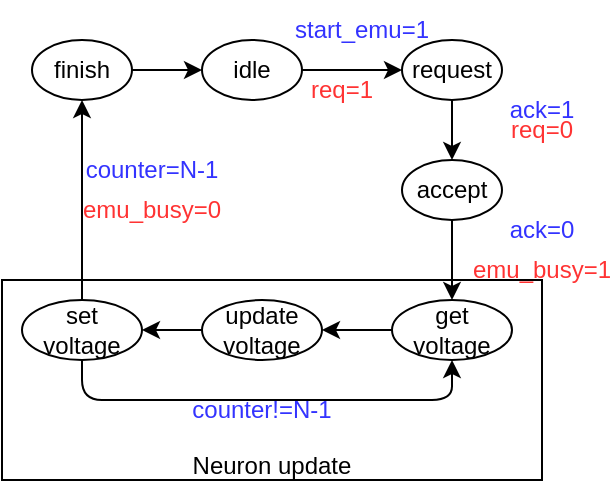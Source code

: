 <mxfile version="26.1.1">
  <diagram name="Page-1" id="Bll3mSoCo_iuJiPyiwtn">
    <mxGraphModel dx="683" dy="378" grid="1" gridSize="10" guides="1" tooltips="1" connect="1" arrows="1" fold="1" page="1" pageScale="1" pageWidth="850" pageHeight="1100" math="0" shadow="0">
      <root>
        <mxCell id="0" />
        <mxCell id="1" parent="0" />
        <mxCell id="VEaSsE62jDZdbeiAd7b5-24" style="edgeStyle=orthogonalEdgeStyle;rounded=0;orthogonalLoop=1;jettySize=auto;html=1;exitX=1;exitY=0.5;exitDx=0;exitDy=0;" edge="1" parent="1" source="VEaSsE62jDZdbeiAd7b5-1" target="VEaSsE62jDZdbeiAd7b5-2">
          <mxGeometry relative="1" as="geometry" />
        </mxCell>
        <mxCell id="VEaSsE62jDZdbeiAd7b5-1" value="idle" style="ellipse;whiteSpace=wrap;html=1;" vertex="1" parent="1">
          <mxGeometry x="110" y="180" width="50" height="30" as="geometry" />
        </mxCell>
        <mxCell id="VEaSsE62jDZdbeiAd7b5-10" style="edgeStyle=orthogonalEdgeStyle;rounded=0;orthogonalLoop=1;jettySize=auto;html=1;exitX=0.5;exitY=1;exitDx=0;exitDy=0;entryX=0.5;entryY=0;entryDx=0;entryDy=0;" edge="1" parent="1" source="VEaSsE62jDZdbeiAd7b5-2" target="VEaSsE62jDZdbeiAd7b5-9">
          <mxGeometry relative="1" as="geometry" />
        </mxCell>
        <mxCell id="VEaSsE62jDZdbeiAd7b5-2" value="request" style="ellipse;whiteSpace=wrap;html=1;" vertex="1" parent="1">
          <mxGeometry x="210" y="180" width="50" height="30" as="geometry" />
        </mxCell>
        <mxCell id="VEaSsE62jDZdbeiAd7b5-5" value="&lt;span style=&quot;color: rgb(51, 51, 255);&quot;&gt;start_emu=1&lt;/span&gt;" style="text;html=1;align=center;verticalAlign=middle;whiteSpace=wrap;rounded=0;" vertex="1" parent="1">
          <mxGeometry x="160" y="160" width="60" height="30" as="geometry" />
        </mxCell>
        <mxCell id="VEaSsE62jDZdbeiAd7b5-6" value="&lt;div&gt;&lt;span style=&quot;color: rgb(255, 51, 51);&quot;&gt;req=1&lt;/span&gt;&lt;/div&gt;" style="text;html=1;align=center;verticalAlign=middle;whiteSpace=wrap;rounded=0;" vertex="1" parent="1">
          <mxGeometry x="150" y="190" width="60" height="30" as="geometry" />
        </mxCell>
        <mxCell id="VEaSsE62jDZdbeiAd7b5-14" style="edgeStyle=orthogonalEdgeStyle;rounded=0;orthogonalLoop=1;jettySize=auto;html=1;exitX=0.5;exitY=1;exitDx=0;exitDy=0;entryX=0.5;entryY=0;entryDx=0;entryDy=0;" edge="1" parent="1" source="VEaSsE62jDZdbeiAd7b5-9" target="VEaSsE62jDZdbeiAd7b5-13">
          <mxGeometry relative="1" as="geometry" />
        </mxCell>
        <mxCell id="VEaSsE62jDZdbeiAd7b5-9" value="accept" style="ellipse;whiteSpace=wrap;html=1;" vertex="1" parent="1">
          <mxGeometry x="210" y="240" width="50" height="30" as="geometry" />
        </mxCell>
        <mxCell id="VEaSsE62jDZdbeiAd7b5-11" value="&lt;span style=&quot;color: rgb(51, 51, 255);&quot;&gt;ack=1&lt;/span&gt;" style="text;html=1;align=center;verticalAlign=middle;whiteSpace=wrap;rounded=0;" vertex="1" parent="1">
          <mxGeometry x="250" y="200" width="60" height="30" as="geometry" />
        </mxCell>
        <mxCell id="VEaSsE62jDZdbeiAd7b5-12" value="&lt;div&gt;&lt;span style=&quot;color: rgb(255, 51, 51);&quot;&gt;req=0&lt;/span&gt;&lt;/div&gt;" style="text;html=1;align=center;verticalAlign=middle;whiteSpace=wrap;rounded=0;" vertex="1" parent="1">
          <mxGeometry x="250" y="210" width="60" height="30" as="geometry" />
        </mxCell>
        <mxCell id="VEaSsE62jDZdbeiAd7b5-20" style="edgeStyle=orthogonalEdgeStyle;rounded=0;orthogonalLoop=1;jettySize=auto;html=1;exitX=0;exitY=0.5;exitDx=0;exitDy=0;entryX=1;entryY=0.5;entryDx=0;entryDy=0;" edge="1" parent="1" source="VEaSsE62jDZdbeiAd7b5-13" target="VEaSsE62jDZdbeiAd7b5-18">
          <mxGeometry relative="1" as="geometry" />
        </mxCell>
        <mxCell id="VEaSsE62jDZdbeiAd7b5-13" value="&lt;div&gt;get&lt;/div&gt;&lt;div&gt;voltage&lt;/div&gt;" style="ellipse;whiteSpace=wrap;html=1;" vertex="1" parent="1">
          <mxGeometry x="205" y="310" width="60" height="30" as="geometry" />
        </mxCell>
        <mxCell id="VEaSsE62jDZdbeiAd7b5-15" value="&lt;span style=&quot;color: rgb(51, 51, 255);&quot;&gt;ack=0&lt;/span&gt;" style="text;html=1;align=center;verticalAlign=middle;whiteSpace=wrap;rounded=0;" vertex="1" parent="1">
          <mxGeometry x="250" y="260" width="60" height="30" as="geometry" />
        </mxCell>
        <mxCell id="VEaSsE62jDZdbeiAd7b5-17" value="&lt;div&gt;&lt;span style=&quot;color: rgb(255, 51, 51);&quot;&gt;emu_busy=1&lt;/span&gt;&lt;/div&gt;" style="text;html=1;align=center;verticalAlign=middle;whiteSpace=wrap;rounded=0;" vertex="1" parent="1">
          <mxGeometry x="250" y="280" width="60" height="30" as="geometry" />
        </mxCell>
        <mxCell id="VEaSsE62jDZdbeiAd7b5-21" style="edgeStyle=orthogonalEdgeStyle;rounded=0;orthogonalLoop=1;jettySize=auto;html=1;exitX=0;exitY=0.5;exitDx=0;exitDy=0;entryX=1;entryY=0.5;entryDx=0;entryDy=0;" edge="1" parent="1" source="VEaSsE62jDZdbeiAd7b5-18" target="VEaSsE62jDZdbeiAd7b5-19">
          <mxGeometry relative="1" as="geometry" />
        </mxCell>
        <mxCell id="VEaSsE62jDZdbeiAd7b5-18" value="&lt;div&gt;update&lt;/div&gt;&lt;div&gt;voltage&lt;/div&gt;" style="ellipse;whiteSpace=wrap;html=1;" vertex="1" parent="1">
          <mxGeometry x="110" y="310" width="60" height="30" as="geometry" />
        </mxCell>
        <mxCell id="VEaSsE62jDZdbeiAd7b5-22" style="edgeStyle=orthogonalEdgeStyle;rounded=1;orthogonalLoop=1;jettySize=auto;html=1;exitX=0.5;exitY=1;exitDx=0;exitDy=0;entryX=0.5;entryY=1;entryDx=0;entryDy=0;curved=0;" edge="1" parent="1" source="VEaSsE62jDZdbeiAd7b5-19" target="VEaSsE62jDZdbeiAd7b5-13">
          <mxGeometry relative="1" as="geometry" />
        </mxCell>
        <mxCell id="VEaSsE62jDZdbeiAd7b5-28" style="edgeStyle=orthogonalEdgeStyle;rounded=0;orthogonalLoop=1;jettySize=auto;html=1;exitX=0.5;exitY=0;exitDx=0;exitDy=0;" edge="1" parent="1" source="VEaSsE62jDZdbeiAd7b5-19" target="VEaSsE62jDZdbeiAd7b5-26">
          <mxGeometry relative="1" as="geometry" />
        </mxCell>
        <mxCell id="VEaSsE62jDZdbeiAd7b5-19" value="&lt;div&gt;set&lt;/div&gt;&lt;div&gt;voltage&lt;/div&gt;" style="ellipse;whiteSpace=wrap;html=1;" vertex="1" parent="1">
          <mxGeometry x="20" y="310" width="60" height="30" as="geometry" />
        </mxCell>
        <mxCell id="VEaSsE62jDZdbeiAd7b5-23" value="&lt;span style=&quot;color: rgb(51, 51, 255);&quot;&gt;counter!=N-1&lt;/span&gt;" style="text;html=1;align=center;verticalAlign=middle;whiteSpace=wrap;rounded=0;" vertex="1" parent="1">
          <mxGeometry x="70" y="350" width="140" height="30" as="geometry" />
        </mxCell>
        <mxCell id="VEaSsE62jDZdbeiAd7b5-27" style="edgeStyle=orthogonalEdgeStyle;rounded=0;orthogonalLoop=1;jettySize=auto;html=1;exitX=1;exitY=0.5;exitDx=0;exitDy=0;entryX=0;entryY=0.5;entryDx=0;entryDy=0;" edge="1" parent="1" source="VEaSsE62jDZdbeiAd7b5-26" target="VEaSsE62jDZdbeiAd7b5-1">
          <mxGeometry relative="1" as="geometry" />
        </mxCell>
        <mxCell id="VEaSsE62jDZdbeiAd7b5-26" value="finish" style="ellipse;whiteSpace=wrap;html=1;" vertex="1" parent="1">
          <mxGeometry x="25" y="180" width="50" height="30" as="geometry" />
        </mxCell>
        <mxCell id="VEaSsE62jDZdbeiAd7b5-29" value="&lt;span style=&quot;color: rgb(51, 51, 255);&quot;&gt;counter=N-1&lt;/span&gt;" style="text;html=1;align=center;verticalAlign=middle;whiteSpace=wrap;rounded=0;" vertex="1" parent="1">
          <mxGeometry x="50" y="230" width="70" height="30" as="geometry" />
        </mxCell>
        <mxCell id="VEaSsE62jDZdbeiAd7b5-30" value="&lt;div&gt;&lt;span style=&quot;color: rgb(255, 51, 51);&quot;&gt;emu_busy=0&lt;/span&gt;&lt;/div&gt;" style="text;html=1;align=center;verticalAlign=middle;whiteSpace=wrap;rounded=0;" vertex="1" parent="1">
          <mxGeometry x="55" y="250" width="60" height="30" as="geometry" />
        </mxCell>
        <mxCell id="VEaSsE62jDZdbeiAd7b5-31" value="&lt;div&gt;&lt;br&gt;&lt;/div&gt;&lt;div&gt;&lt;br&gt;&lt;/div&gt;&lt;div&gt;&lt;br&gt;&lt;/div&gt;&lt;div&gt;&lt;br&gt;&lt;/div&gt;&lt;div&gt;&lt;br&gt;&lt;/div&gt;&lt;div&gt;&lt;br&gt;&lt;/div&gt;&lt;div&gt;Neuron update&lt;/div&gt;" style="rounded=0;whiteSpace=wrap;html=1;fillColor=none;" vertex="1" parent="1">
          <mxGeometry x="10" y="300" width="270" height="100" as="geometry" />
        </mxCell>
      </root>
    </mxGraphModel>
  </diagram>
</mxfile>

